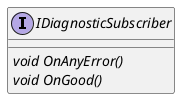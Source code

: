 @startuml
'https://plantuml.com/use-case-diagram

!startsub  IDiagnosticSubscriberSub

interface IDiagnosticSubscriber
{
    {abstract} void OnAnyError()
    {abstract} void OnGood()
}

!endsub

@enduml